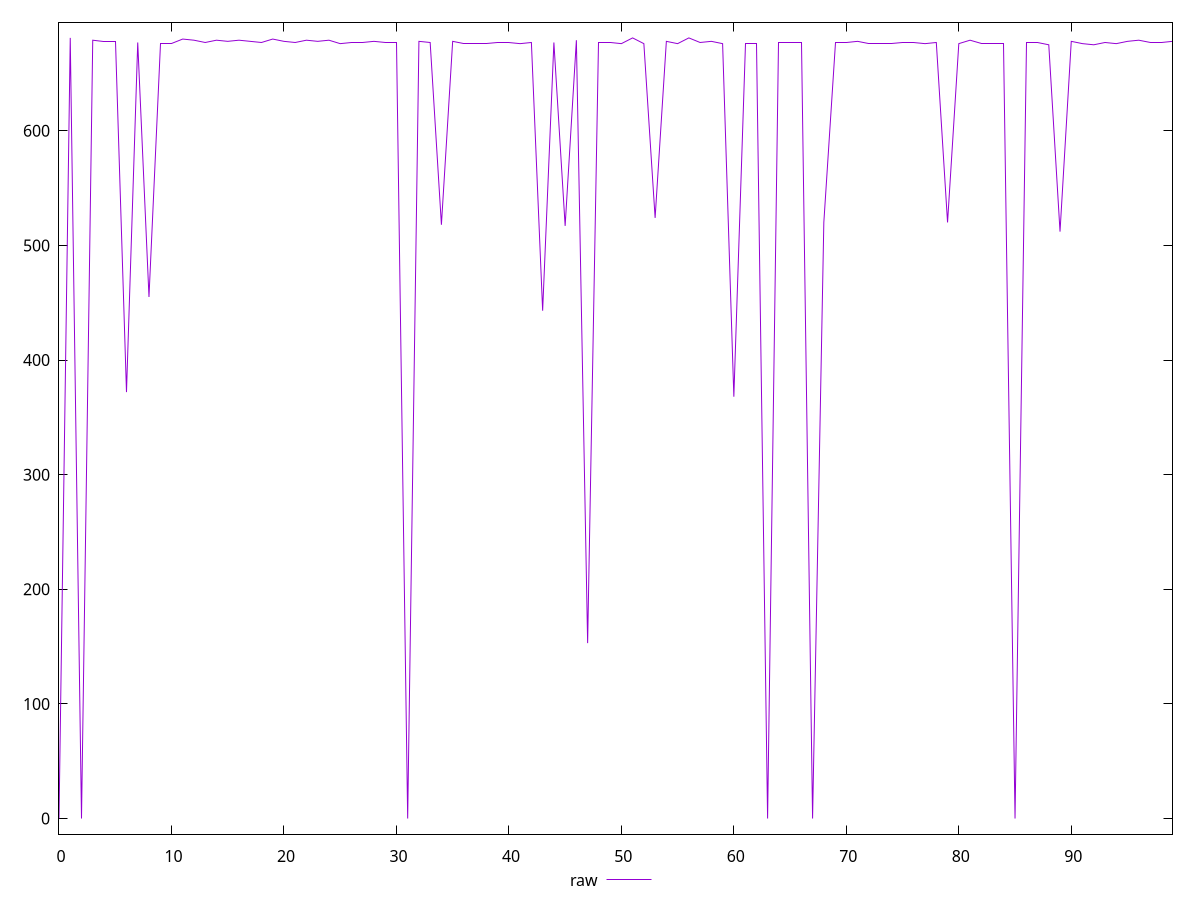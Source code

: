 reset

$raw <<EOF
0 0
1 681
2 0
3 679
4 678
5 678
6 372
7 677
8 455
9 676
10 676
11 680
12 679
13 677
14 679
15 678
16 679
17 678
18 677
19 680
20 678
21 677
22 679
23 678
24 679
25 676
26 677
27 677
28 678
29 677
30 677
31 0
32 678
33 677
34 518
35 678
36 676
37 676
38 676
39 677
40 677
41 676
42 677
43 443
44 677
45 517
46 679
47 153
48 677
49 677
50 676
51 681
52 676
53 524
54 678
55 676
56 681
57 677
58 678
59 676
60 368
61 676
62 676
63 0
64 677
65 677
66 677
67 0
68 520
69 677
70 677
71 678
72 676
73 676
74 676
75 677
76 677
77 676
78 677
79 520
80 676
81 679
82 676
83 676
84 676
85 0
86 677
87 677
88 675
89 512
90 678
91 676
92 675
93 677
94 676
95 678
96 679
97 677
98 677
99 678
EOF

set key outside below
set xrange [0:99]
set yrange [-13.620000000000001:694.62]
set trange [-13.620000000000001:694.62]
set terminal svg size 640, 490 enhanced background rgb 'white'
set output "report_00007_2020-12-11T15:55:29.892Z/uses-rel-preload/samples/pages/raw/values.svg"

plot $raw title "raw" with line

reset
